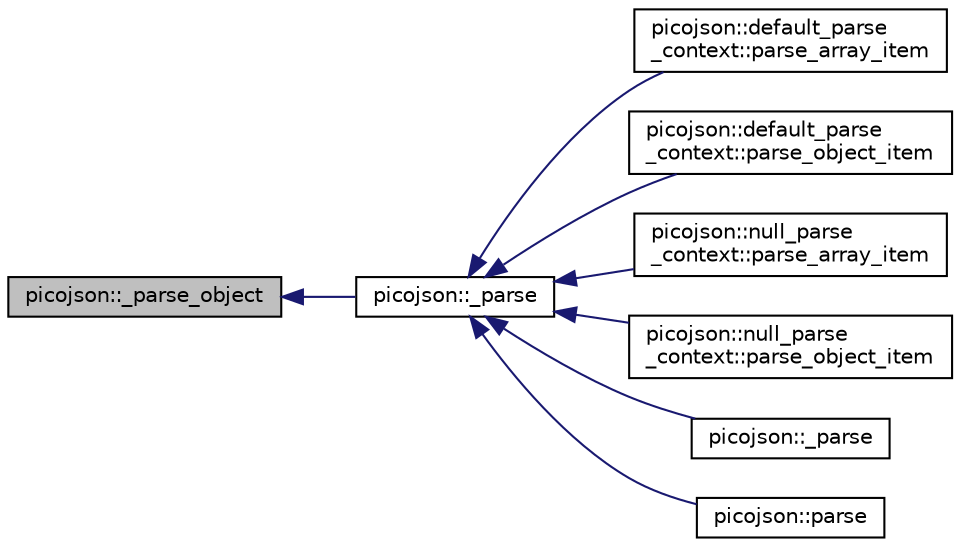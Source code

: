 digraph "picojson::_parse_object"
{
  edge [fontname="Helvetica",fontsize="10",labelfontname="Helvetica",labelfontsize="10"];
  node [fontname="Helvetica",fontsize="10",shape=record];
  rankdir="LR";
  Node77 [label="picojson::_parse_object",height=0.2,width=0.4,color="black", fillcolor="grey75", style="filled", fontcolor="black"];
  Node77 -> Node78 [dir="back",color="midnightblue",fontsize="10",style="solid",fontname="Helvetica"];
  Node78 [label="picojson::_parse",height=0.2,width=0.4,color="black", fillcolor="white", style="filled",URL="$namespacepicojson.html#aed024a6a1c8d8982a38c4a7fcefde221"];
  Node78 -> Node79 [dir="back",color="midnightblue",fontsize="10",style="solid",fontname="Helvetica"];
  Node79 [label="picojson::default_parse\l_context::parse_array_item",height=0.2,width=0.4,color="black", fillcolor="white", style="filled",URL="$classpicojson_1_1default__parse__context.html#a5f65224e655633b20c1f8c5967c153bb"];
  Node78 -> Node80 [dir="back",color="midnightblue",fontsize="10",style="solid",fontname="Helvetica"];
  Node80 [label="picojson::default_parse\l_context::parse_object_item",height=0.2,width=0.4,color="black", fillcolor="white", style="filled",URL="$classpicojson_1_1default__parse__context.html#adf71929b098e4f4b5c32222af149655a"];
  Node78 -> Node81 [dir="back",color="midnightblue",fontsize="10",style="solid",fontname="Helvetica"];
  Node81 [label="picojson::null_parse\l_context::parse_array_item",height=0.2,width=0.4,color="black", fillcolor="white", style="filled",URL="$classpicojson_1_1null__parse__context.html#a6623f92117dd6dc7bca60e9e9463a1a0"];
  Node78 -> Node82 [dir="back",color="midnightblue",fontsize="10",style="solid",fontname="Helvetica"];
  Node82 [label="picojson::null_parse\l_context::parse_object_item",height=0.2,width=0.4,color="black", fillcolor="white", style="filled",URL="$classpicojson_1_1null__parse__context.html#a97c4b81a984ea473fe56e09aed7b9ca6"];
  Node78 -> Node83 [dir="back",color="midnightblue",fontsize="10",style="solid",fontname="Helvetica"];
  Node83 [label="picojson::_parse",height=0.2,width=0.4,color="black", fillcolor="white", style="filled",URL="$namespacepicojson.html#a01c0a3f35d42282ba913375737c8e259"];
  Node78 -> Node84 [dir="back",color="midnightblue",fontsize="10",style="solid",fontname="Helvetica"];
  Node84 [label="picojson::parse",height=0.2,width=0.4,color="black", fillcolor="white", style="filled",URL="$namespacepicojson.html#a21621c03c9c8c83dcf5bc604d1cafdf6"];
}
